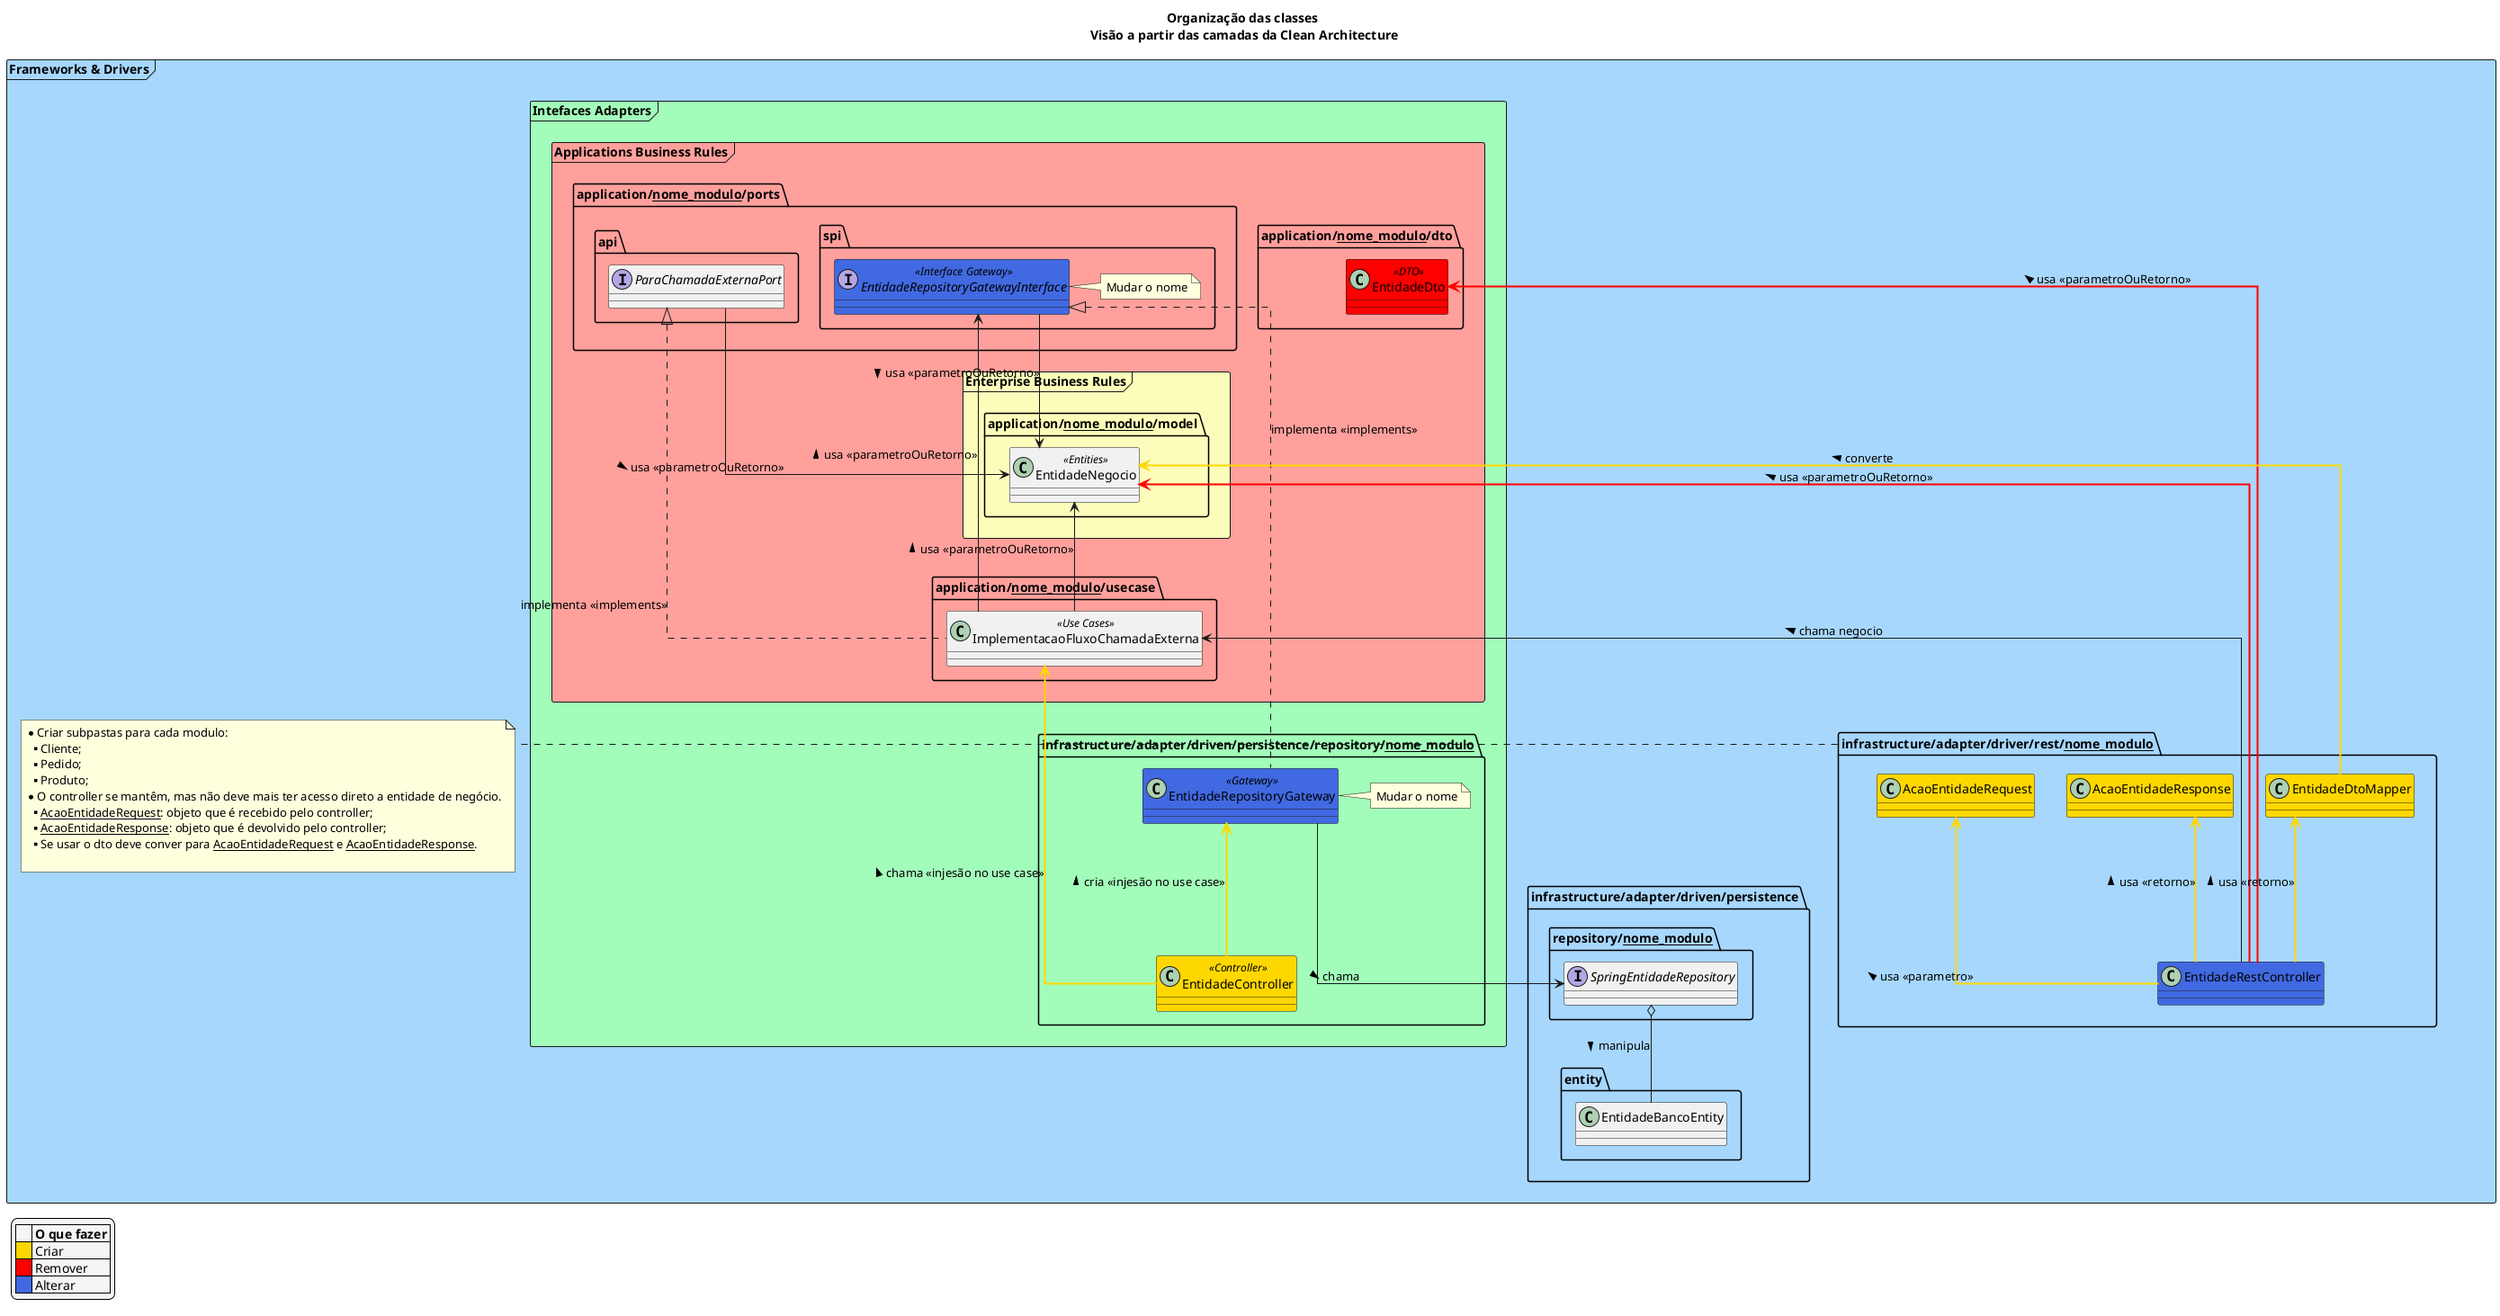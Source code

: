 @startuml ApplicationArchitectureChangeCleanArchitecture

skinparam linetype ortho
'left to right direction

title 
    Organização das classes 
    Visão a partir das camadas da Clean Architecture
end title

frame "Frameworks & Drivers" #A7D7FD {


    package "infrastructure/adapter/driven/persistence" {
        package "entity" {
            class EntidadeBancoEntity
        }
        
        package "repository/__nome_modulo__" {
            
            interface SpringEntidadeRepository 
        }
        SpringEntidadeRepository o-- EntidadeBancoEntity : manipula >
    }

    frame "Intefaces Adapters" #A2FDBA {

        frame "Applications Business Rules" #FFA09C {
            frame "Enterprise Business Rules" #FCFDBA {

                package "application/__nome_modulo__/model" as modelPkg {

                    class EntidadeNegocio <<Entities>>

                }

            }

            package "application/__nome_modulo__/usecase" as usecasePkg{
                class ImplementacaoFluxoChamadaExterna <<Use Cases>>

                ImplementacaoFluxoChamadaExterna  -up--> EntidadeNegocio : usa <<parametroOuRetorno>> >
        
            }

            package "application/__nome_modulo__/dto" as dtoPkg{
                class EntidadeDto <<DTO>> #red

        
            }

            package "application/__nome_modulo__/ports" {
                package "api" {
                    interface ParaChamadaExternaPort 
                }

                ParaChamadaExternaPort  --> EntidadeNegocio : usa <<parametroOuRetorno>> >
                ParaChamadaExternaPort <|... ImplementacaoFluxoChamadaExterna : implementa <<implements>>

                package "spi" {
                    interface EntidadeRepositoryGatewayInterface <<Interface Gateway>> #RoyalBlue

                    EntidadeRepositoryGatewayInterface  --> EntidadeNegocio : usa <<parametroOuRetorno>> >
                    ImplementacaoFluxoChamadaExterna  -up--> EntidadeRepositoryGatewayInterface : usa <<parametroOuRetorno>> >

                    note right of EntidadeRepositoryGatewayInterface
                        Mudar o nome
                    end note
                }
            }
            
        }


        package "infrastructure/adapter/driven/persistence/repository/__nome_modulo__" {
            class EntidadeRepositoryGateway <<Gateway>> #RoyalBlue

            EntidadeRepositoryGateway --> SpringEntidadeRepository : chama >
            EntidadeRepositoryGatewayInterface <|.. EntidadeRepositoryGateway : implementa <<implements>>

            note right of EntidadeRepositoryGateway
                Mudar o nome
            end note

            class EntidadeController <<Controller>> #gold

            EntidadeController  -up[#gold,thickness=2]-> EntidadeRepositoryGateway : cria <<injesão no use case>> > 
            EntidadeController  -up[#gold,thickness=2]--> ImplementacaoFluxoChamadaExterna : chama <<injesão no use case>> > 
        }

        
    }
    package "infrastructure/adapter/driver/rest/__nome_modulo__" as restPkg{
        class EntidadeRestController #RoyalBlue
        class AcaoEntidadeRequest #gold
        class AcaoEntidadeResponse #gold
        class EntidadeDtoMapper #gold

        EntidadeRestController  -up--> ImplementacaoFluxoChamadaExterna : chama negocio >
        EntidadeRestController  -up[#red,thickness=2]-> EntidadeNegocio : usa <<parametroOuRetorno>> > 
        EntidadeRestController  -up[#red,thickness=2]-> EntidadeDto : usa <<parametroOuRetorno>> > 
        EntidadeRestController  -up[#gold,thickness=2]-> AcaoEntidadeRequest : usa <<parametro>> > 
        EntidadeRestController  -up[#gold,thickness=2]-> AcaoEntidadeResponse : usa <<retorno>> >
        EntidadeRestController  -up[#gold,thickness=2]-> EntidadeDtoMapper : usa <<retorno>> > 

        EntidadeDtoMapper -up[#gold,thickness=2]--> EntidadeNegocio : converte >
    }
    note right of restPkg
        * Criar subpastas para cada modulo:
        ** Cliente;
        ** Pedido;
        ** Produto;
        * O controller se mantêm, mas não deve mais ter acesso direto a entidade de negócio.
        ** __AcaoEntidadeRequest__: objeto que é recebido pelo controller;
        ** __AcaoEntidadeResponse__: objeto que é devolvido pelo controller;
        **  Se usar o dto deve conver para __AcaoEntidadeRequest__ e __AcaoEntidadeResponse__.
        
    end note

}
' set legend to have a white background
skinparam legendBackgroundColor #WhiteSmoke

legend left 
    |=     |= O que fazer |
    |<#Gold>| Criar |
    |<#Red>| Remover |
    |<#RoyalBlue>| Alterar |
endlegend

@enduml